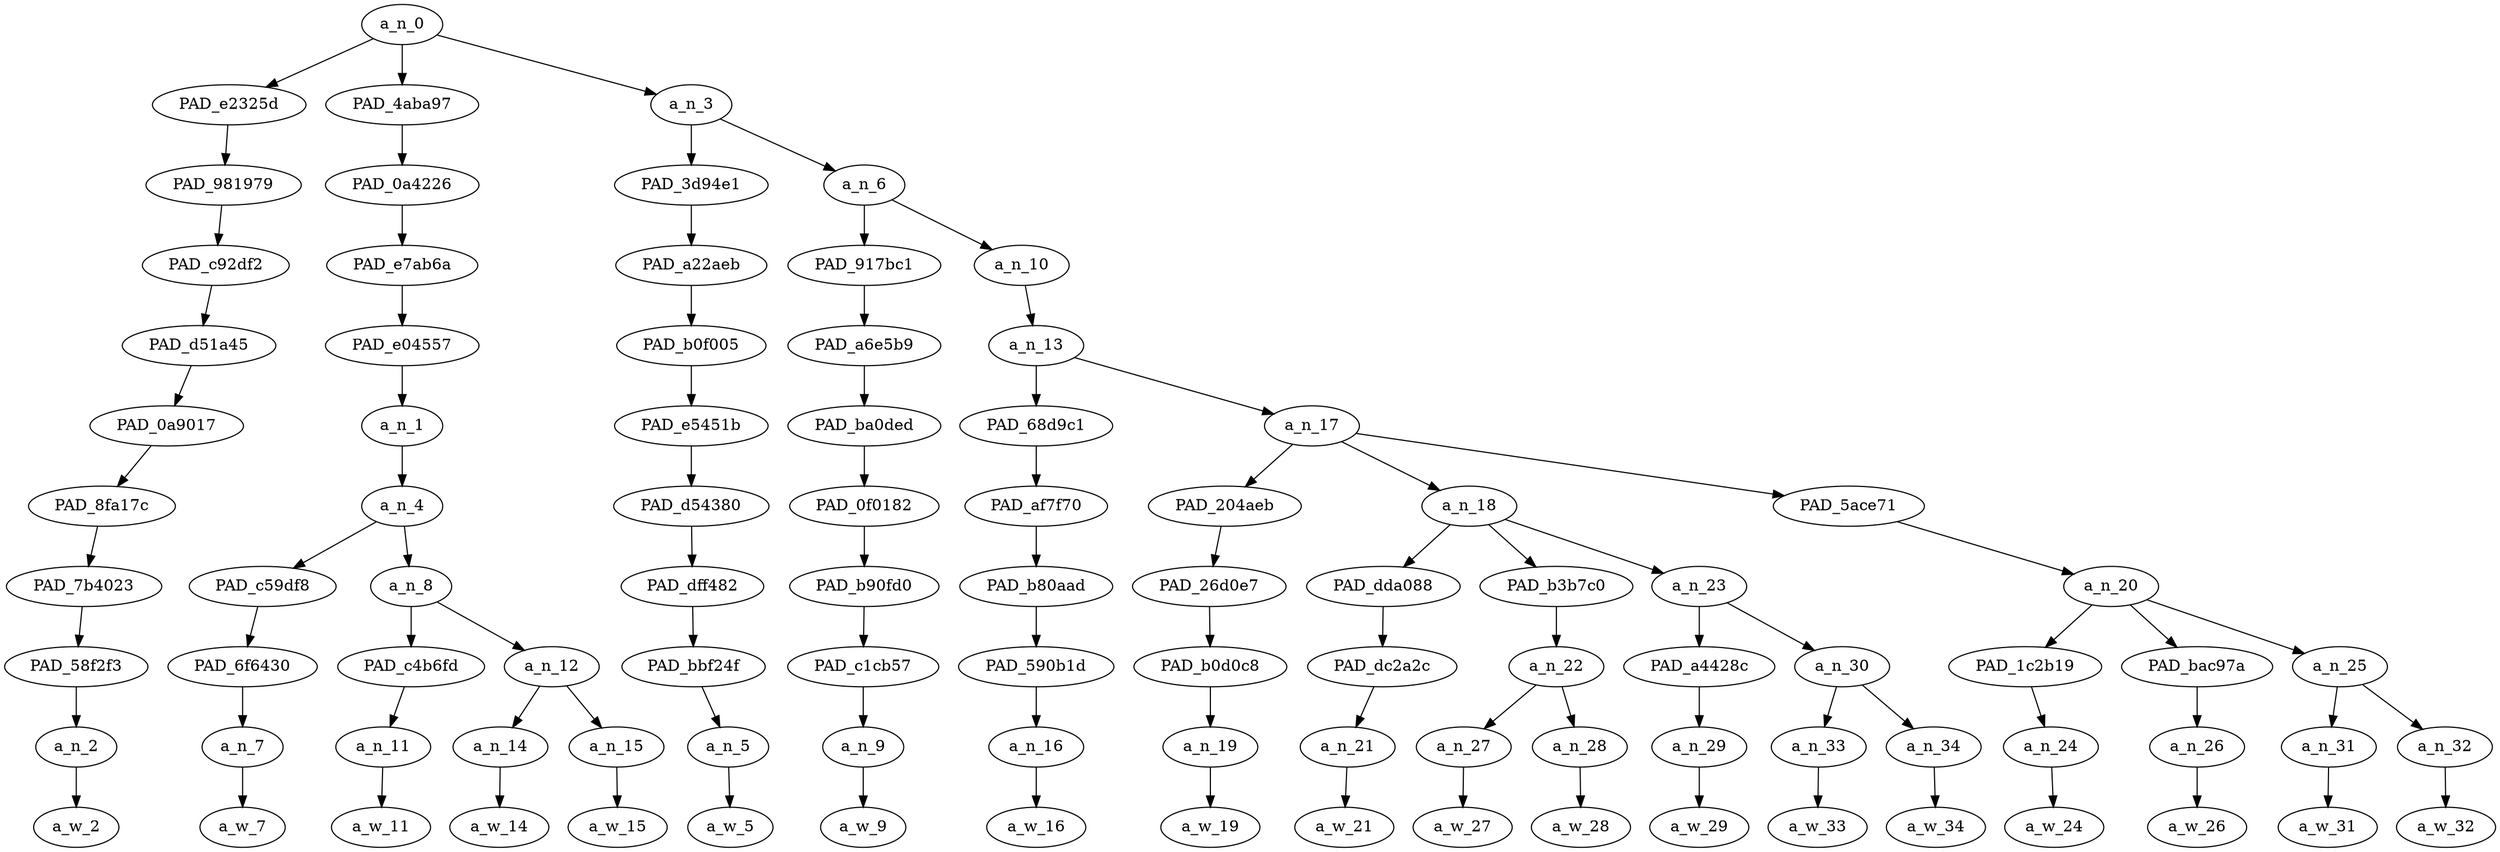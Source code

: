 strict digraph "" {
	a_n_0	[div_dir=1,
		index=0,
		level=10,
		pos="3.8090277777777772,10!",
		text_span="[0, 1, 2, 3, 4, 5, 6, 7, 8, 9, 10, 11, 12, 13, 14, 15, 16, 17, 18]",
		value=1.00000000];
	PAD_e2325d	[div_dir=1,
		index=1,
		level=9,
		pos="4.0,9!",
		text_span="[4]",
		value=0.04625403];
	a_n_0 -> PAD_e2325d;
	PAD_4aba97	[div_dir=1,
		index=0,
		level=9,
		pos="0.875,9!",
		text_span="[0, 1, 2, 3]",
		value=0.26406397];
	a_n_0 -> PAD_4aba97;
	a_n_3	[div_dir=1,
		index=2,
		level=9,
		pos="6.552083333333333,9!",
		text_span="[5, 6, 7, 8, 9, 10, 11, 12, 13, 14, 15, 16, 17, 18]",
		value=0.68959639];
	a_n_0 -> a_n_3;
	PAD_981979	[div_dir=1,
		index=1,
		level=8,
		pos="4.0,8!",
		text_span="[4]",
		value=0.04625403];
	PAD_e2325d -> PAD_981979;
	PAD_c92df2	[div_dir=1,
		index=1,
		level=7,
		pos="4.0,7!",
		text_span="[4]",
		value=0.04625403];
	PAD_981979 -> PAD_c92df2;
	PAD_d51a45	[div_dir=1,
		index=1,
		level=6,
		pos="4.0,6!",
		text_span="[4]",
		value=0.04625403];
	PAD_c92df2 -> PAD_d51a45;
	PAD_0a9017	[div_dir=1,
		index=1,
		level=5,
		pos="4.0,5!",
		text_span="[4]",
		value=0.04625403];
	PAD_d51a45 -> PAD_0a9017;
	PAD_8fa17c	[div_dir=1,
		index=1,
		level=4,
		pos="4.0,4!",
		text_span="[4]",
		value=0.04625403];
	PAD_0a9017 -> PAD_8fa17c;
	PAD_7b4023	[div_dir=1,
		index=2,
		level=3,
		pos="4.0,3!",
		text_span="[4]",
		value=0.04625403];
	PAD_8fa17c -> PAD_7b4023;
	PAD_58f2f3	[div_dir=1,
		index=3,
		level=2,
		pos="4.0,2!",
		text_span="[4]",
		value=0.04625403];
	PAD_7b4023 -> PAD_58f2f3;
	a_n_2	[div_dir=1,
		index=4,
		level=1,
		pos="4.0,1!",
		text_span="[4]",
		value=0.04625403];
	PAD_58f2f3 -> a_n_2;
	a_w_2	[div_dir=0,
		index=4,
		level=0,
		pos="4,0!",
		text_span="[4]",
		value=i];
	a_n_2 -> a_w_2;
	PAD_0a4226	[div_dir=1,
		index=0,
		level=8,
		pos="0.875,8!",
		text_span="[0, 1, 2, 3]",
		value=0.26406397];
	PAD_4aba97 -> PAD_0a4226;
	PAD_e7ab6a	[div_dir=1,
		index=0,
		level=7,
		pos="0.875,7!",
		text_span="[0, 1, 2, 3]",
		value=0.26406397];
	PAD_0a4226 -> PAD_e7ab6a;
	PAD_e04557	[div_dir=1,
		index=0,
		level=6,
		pos="0.875,6!",
		text_span="[0, 1, 2, 3]",
		value=0.26406397];
	PAD_e7ab6a -> PAD_e04557;
	a_n_1	[div_dir=1,
		index=0,
		level=5,
		pos="0.875,5!",
		text_span="[0, 1, 2, 3]",
		value=0.26406397];
	PAD_e04557 -> a_n_1;
	a_n_4	[div_dir=1,
		index=0,
		level=4,
		pos="0.875,4!",
		text_span="[0, 1, 2, 3]",
		value=0.26398171];
	a_n_1 -> a_n_4;
	PAD_c59df8	[div_dir=1,
		index=0,
		level=3,
		pos="0.0,3!",
		text_span="[0]",
		value=0.07137832];
	a_n_4 -> PAD_c59df8;
	a_n_8	[div_dir=-1,
		index=1,
		level=3,
		pos="1.75,3!",
		text_span="[1, 2, 3]",
		value=0.19252114];
	a_n_4 -> a_n_8;
	PAD_6f6430	[div_dir=1,
		index=0,
		level=2,
		pos="0.0,2!",
		text_span="[0]",
		value=0.07137832];
	PAD_c59df8 -> PAD_6f6430;
	a_n_7	[div_dir=1,
		index=0,
		level=1,
		pos="0.0,1!",
		text_span="[0]",
		value=0.07137832];
	PAD_6f6430 -> a_n_7;
	a_w_7	[div_dir=0,
		index=0,
		level=0,
		pos="0,0!",
		text_span="[0]",
		value=levi];
	a_n_7 -> a_w_7;
	PAD_c4b6fd	[div_dir=-1,
		index=1,
		level=2,
		pos="1.0,2!",
		text_span="[1]",
		value=0.04219125];
	a_n_8 -> PAD_c4b6fd;
	a_n_12	[div_dir=-1,
		index=2,
		level=2,
		pos="2.5,2!",
		text_span="[2, 3]",
		value=0.15009258];
	a_n_8 -> a_n_12;
	a_n_11	[div_dir=-1,
		index=1,
		level=1,
		pos="1.0,1!",
		text_span="[1]",
		value=0.04219125];
	PAD_c4b6fd -> a_n_11;
	a_w_11	[div_dir=0,
		index=1,
		level=0,
		pos="1,0!",
		text_span="[1]",
		value=to];
	a_n_11 -> a_w_11;
	a_n_14	[div_dir=1,
		index=2,
		level=1,
		pos="2.0,1!",
		text_span="[2]",
		value=0.04069261];
	a_n_12 -> a_n_14;
	a_n_15	[div_dir=-1,
		index=3,
		level=1,
		pos="3.0,1!",
		text_span="[3]",
		value=0.10917479];
	a_n_12 -> a_n_15;
	a_w_14	[div_dir=0,
		index=2,
		level=0,
		pos="2,0!",
		text_span="[2]",
		value=the];
	a_n_14 -> a_w_14;
	a_w_15	[div_dir=0,
		index=3,
		level=0,
		pos="3,0!",
		text_span="[3]",
		value=gps];
	a_n_15 -> a_w_15;
	PAD_3d94e1	[div_dir=-1,
		index=2,
		level=8,
		pos="5.0,8!",
		text_span="[5]",
		value=0.04024749];
	a_n_3 -> PAD_3d94e1;
	a_n_6	[div_dir=1,
		index=3,
		level=8,
		pos="8.104166666666666,8!",
		text_span="[6, 7, 8, 9, 10, 11, 12, 13, 14, 15, 16, 17, 18]",
		value=0.64930514];
	a_n_3 -> a_n_6;
	PAD_a22aeb	[div_dir=-1,
		index=2,
		level=7,
		pos="5.0,7!",
		text_span="[5]",
		value=0.04024749];
	PAD_3d94e1 -> PAD_a22aeb;
	PAD_b0f005	[div_dir=-1,
		index=2,
		level=6,
		pos="5.0,6!",
		text_span="[5]",
		value=0.04024749];
	PAD_a22aeb -> PAD_b0f005;
	PAD_e5451b	[div_dir=-1,
		index=2,
		level=5,
		pos="5.0,5!",
		text_span="[5]",
		value=0.04024749];
	PAD_b0f005 -> PAD_e5451b;
	PAD_d54380	[div_dir=-1,
		index=2,
		level=4,
		pos="5.0,4!",
		text_span="[5]",
		value=0.04024749];
	PAD_e5451b -> PAD_d54380;
	PAD_dff482	[div_dir=-1,
		index=3,
		level=3,
		pos="5.0,3!",
		text_span="[5]",
		value=0.04024749];
	PAD_d54380 -> PAD_dff482;
	PAD_bbf24f	[div_dir=-1,
		index=4,
		level=2,
		pos="5.0,2!",
		text_span="[5]",
		value=0.04024749];
	PAD_dff482 -> PAD_bbf24f;
	a_n_5	[div_dir=-1,
		index=5,
		level=1,
		pos="5.0,1!",
		text_span="[5]",
		value=0.04024749];
	PAD_bbf24f -> a_n_5;
	a_w_5	[div_dir=0,
		index=5,
		level=0,
		pos="5,0!",
		text_span="[5]",
		value=am];
	a_n_5 -> a_w_5;
	PAD_917bc1	[div_dir=1,
		index=3,
		level=7,
		pos="6.0,7!",
		text_span="[6]",
		value=0.03388608];
	a_n_6 -> PAD_917bc1;
	a_n_10	[div_dir=1,
		index=4,
		level=7,
		pos="10.208333333333332,7!",
		text_span="[7, 8, 9, 10, 11, 12, 13, 14, 15, 16, 17, 18]",
		value=0.61534902];
	a_n_6 -> a_n_10;
	PAD_a6e5b9	[div_dir=1,
		index=3,
		level=6,
		pos="6.0,6!",
		text_span="[6]",
		value=0.03388608];
	PAD_917bc1 -> PAD_a6e5b9;
	PAD_ba0ded	[div_dir=1,
		index=3,
		level=5,
		pos="6.0,5!",
		text_span="[6]",
		value=0.03388608];
	PAD_a6e5b9 -> PAD_ba0ded;
	PAD_0f0182	[div_dir=1,
		index=3,
		level=4,
		pos="6.0,4!",
		text_span="[6]",
		value=0.03388608];
	PAD_ba0ded -> PAD_0f0182;
	PAD_b90fd0	[div_dir=1,
		index=4,
		level=3,
		pos="6.0,3!",
		text_span="[6]",
		value=0.03388608];
	PAD_0f0182 -> PAD_b90fd0;
	PAD_c1cb57	[div_dir=1,
		index=5,
		level=2,
		pos="6.0,2!",
		text_span="[6]",
		value=0.03388608];
	PAD_b90fd0 -> PAD_c1cb57;
	a_n_9	[div_dir=1,
		index=6,
		level=1,
		pos="6.0,1!",
		text_span="[6]",
		value=0.03388608];
	PAD_c1cb57 -> a_n_9;
	a_w_9	[div_dir=0,
		index=6,
		level=0,
		pos="6,0!",
		text_span="[6]",
		value=going];
	a_n_9 -> a_w_9;
	a_n_13	[div_dir=1,
		index=4,
		level=6,
		pos="10.208333333333332,6!",
		text_span="[7, 8, 9, 10, 11, 12, 13, 14, 15, 16, 17, 18]",
		value=0.61529040];
	a_n_10 -> a_n_13;
	PAD_68d9c1	[div_dir=-1,
		index=4,
		level=5,
		pos="7.0,5!",
		text_span="[7]",
		value=0.02293556];
	a_n_13 -> PAD_68d9c1;
	a_n_17	[div_dir=1,
		index=5,
		level=5,
		pos="13.416666666666666,5!",
		text_span="[8, 9, 10, 11, 12, 13, 14, 15, 16, 17, 18]",
		value=0.59229623];
	a_n_13 -> a_n_17;
	PAD_af7f70	[div_dir=-1,
		index=4,
		level=4,
		pos="7.0,4!",
		text_span="[7]",
		value=0.02293556];
	PAD_68d9c1 -> PAD_af7f70;
	PAD_b80aad	[div_dir=-1,
		index=5,
		level=3,
		pos="7.0,3!",
		text_span="[7]",
		value=0.02293556];
	PAD_af7f70 -> PAD_b80aad;
	PAD_590b1d	[div_dir=-1,
		index=6,
		level=2,
		pos="7.0,2!",
		text_span="[7]",
		value=0.02293556];
	PAD_b80aad -> PAD_590b1d;
	a_n_16	[div_dir=-1,
		index=7,
		level=1,
		pos="7.0,1!",
		text_span="[7]",
		value=0.02293556];
	PAD_590b1d -> a_n_16;
	a_w_16	[div_dir=0,
		index=7,
		level=0,
		pos="7,0!",
		text_span="[7]",
		value=to1];
	a_n_16 -> a_w_16;
	PAD_204aeb	[div_dir=1,
		index=6,
		level=4,
		pos="14.0,4!",
		text_span="[14]",
		value=0.03800592];
	a_n_17 -> PAD_204aeb;
	a_n_18	[div_dir=1,
		index=5,
		level=4,
		pos="9.75,4!",
		text_span="[8, 9, 10, 11, 12, 13]",
		value=0.25299193];
	a_n_17 -> a_n_18;
	PAD_5ace71	[div_dir=-1,
		index=7,
		level=4,
		pos="16.5,4!",
		text_span="[15, 16, 17, 18]",
		value=0.30123220];
	a_n_17 -> PAD_5ace71;
	PAD_26d0e7	[div_dir=1,
		index=9,
		level=3,
		pos="14.0,3!",
		text_span="[14]",
		value=0.03800592];
	PAD_204aeb -> PAD_26d0e7;
	PAD_b0d0c8	[div_dir=1,
		index=11,
		level=2,
		pos="14.0,2!",
		text_span="[14]",
		value=0.03800592];
	PAD_26d0e7 -> PAD_b0d0c8;
	a_n_19	[div_dir=1,
		index=14,
		level=1,
		pos="14.0,1!",
		text_span="[14]",
		value=0.03800592];
	PAD_b0d0c8 -> a_n_19;
	a_w_19	[div_dir=0,
		index=14,
		level=0,
		pos="14,0!",
		text_span="[14]",
		value=and];
	a_n_19 -> a_w_19;
	PAD_dda088	[div_dir=-1,
		index=6,
		level=3,
		pos="8.0,3!",
		text_span="[8]",
		value=0.02999648];
	a_n_18 -> PAD_dda088;
	PAD_b3b7c0	[div_dir=1,
		index=7,
		level=3,
		pos="9.5,3!",
		text_span="[9, 10]",
		value=0.06983479];
	a_n_18 -> PAD_b3b7c0;
	a_n_23	[div_dir=1,
		index=8,
		level=3,
		pos="11.75,3!",
		text_span="[11, 12, 13]",
		value=0.15281785];
	a_n_18 -> a_n_23;
	PAD_dc2a2c	[div_dir=-1,
		index=7,
		level=2,
		pos="8.0,2!",
		text_span="[8]",
		value=0.02999648];
	PAD_dda088 -> PAD_dc2a2c;
	a_n_21	[div_dir=-1,
		index=8,
		level=1,
		pos="8.0,1!",
		text_span="[8]",
		value=0.02999648];
	PAD_dc2a2c -> a_n_21;
	a_w_21	[div_dir=0,
		index=8,
		level=0,
		pos="8,0!",
		text_span="[8]",
		value=come];
	a_n_21 -> a_w_21;
	a_n_22	[div_dir=1,
		index=8,
		level=2,
		pos="9.5,2!",
		text_span="[9, 10]",
		value=0.06983479];
	PAD_b3b7c0 -> a_n_22;
	a_n_27	[div_dir=1,
		index=9,
		level=1,
		pos="9.0,1!",
		text_span="[9]",
		value=0.03255219];
	a_n_22 -> a_n_27;
	a_n_28	[div_dir=-1,
		index=10,
		level=1,
		pos="10.0,1!",
		text_span="[10]",
		value=0.03723715];
	a_n_22 -> a_n_28;
	a_w_27	[div_dir=0,
		index=9,
		level=0,
		pos="9,0!",
		text_span="[9]",
		value=up];
	a_n_27 -> a_w_27;
	a_w_28	[div_dir=0,
		index=10,
		level=0,
		pos="10,0!",
		text_span="[10]",
		value=there];
	a_n_28 -> a_w_28;
	PAD_a4428c	[div_dir=1,
		index=9,
		level=2,
		pos="11.0,2!",
		text_span="[11]",
		value=0.03257641];
	a_n_23 -> PAD_a4428c;
	a_n_30	[div_dir=1,
		index=10,
		level=2,
		pos="12.5,2!",
		text_span="[12, 13]",
		value=0.11975929];
	a_n_23 -> a_n_30;
	a_n_29	[div_dir=1,
		index=11,
		level=1,
		pos="11.0,1!",
		text_span="[11]",
		value=0.03257641];
	PAD_a4428c -> a_n_29;
	a_w_29	[div_dir=0,
		index=11,
		level=0,
		pos="11,0!",
		text_span="[11]",
		value=into];
	a_n_29 -> a_w_29;
	a_n_33	[div_dir=1,
		index=12,
		level=1,
		pos="12.0,1!",
		text_span="[12]",
		value=0.03875392];
	a_n_30 -> a_n_33;
	a_n_34	[div_dir=1,
		index=13,
		level=1,
		pos="13.0,1!",
		text_span="[13]",
		value=0.08042444];
	a_n_30 -> a_n_34;
	a_w_33	[div_dir=0,
		index=12,
		level=0,
		pos="12,0!",
		text_span="[12]",
		value=that];
	a_n_33 -> a_w_33;
	a_w_34	[div_dir=0,
		index=13,
		level=0,
		pos="13,0!",
		text_span="[13]",
		value=screen];
	a_n_34 -> a_w_34;
	a_n_20	[div_dir=-1,
		index=10,
		level=3,
		pos="16.5,3!",
		text_span="[15, 16, 17, 18]",
		value=0.30123220];
	PAD_5ace71 -> a_n_20;
	PAD_1c2b19	[div_dir=-1,
		index=12,
		level=2,
		pos="15.0,2!",
		text_span="[15]",
		value=0.08308972];
	a_n_20 -> PAD_1c2b19;
	PAD_bac97a	[div_dir=1,
		index=14,
		level=2,
		pos="18.0,2!",
		text_span="[18]",
		value=0.05251339];
	a_n_20 -> PAD_bac97a;
	a_n_25	[div_dir=-1,
		index=13,
		level=2,
		pos="16.5,2!",
		text_span="[16, 17]",
		value=0.16522470];
	a_n_20 -> a_n_25;
	a_n_24	[div_dir=-1,
		index=15,
		level=1,
		pos="15.0,1!",
		text_span="[15]",
		value=0.08308972];
	PAD_1c2b19 -> a_n_24;
	a_w_24	[div_dir=0,
		index=15,
		level=0,
		pos="15,0!",
		text_span="[15]",
		value=knock];
	a_n_24 -> a_w_24;
	a_n_26	[div_dir=1,
		index=18,
		level=1,
		pos="18.0,1!",
		text_span="[18]",
		value=0.05251339];
	PAD_bac97a -> a_n_26;
	a_w_26	[div_dir=0,
		index=18,
		level=0,
		pos="18,0!",
		text_span="[18]",
		value=out];
	a_n_26 -> a_w_26;
	a_n_31	[div_dir=1,
		index=16,
		level=1,
		pos="16.0,1!",
		text_span="[16]",
		value=0.05407904];
	a_n_25 -> a_n_31;
	a_n_32	[div_dir=-1,
		index=17,
		level=1,
		pos="17.0,1!",
		text_span="[17]",
		value=0.11087489];
	a_n_25 -> a_n_32;
	a_w_31	[div_dir=0,
		index=16,
		level=0,
		pos="16,0!",
		text_span="[16]",
		value=that1];
	a_n_31 -> a_w_31;
	a_w_32	[div_dir=0,
		index=17,
		level=0,
		pos="17,0!",
		text_span="[17]",
		value=bitch];
	a_n_32 -> a_w_32;
}
